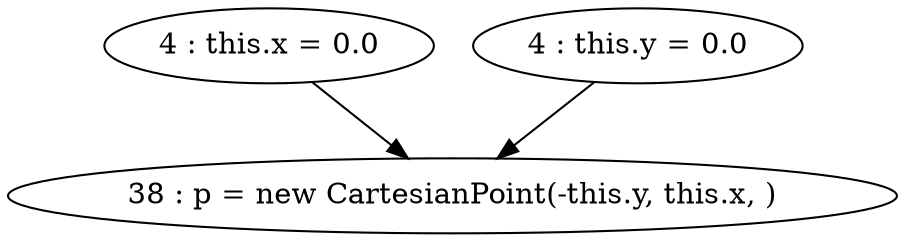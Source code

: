 digraph G {
"4 : this.x = 0.0"
"4 : this.x = 0.0" -> "38 : p = new CartesianPoint(-this.y, this.x, )"
"4 : this.y = 0.0"
"4 : this.y = 0.0" -> "38 : p = new CartesianPoint(-this.y, this.x, )"
"38 : p = new CartesianPoint(-this.y, this.x, )"
}